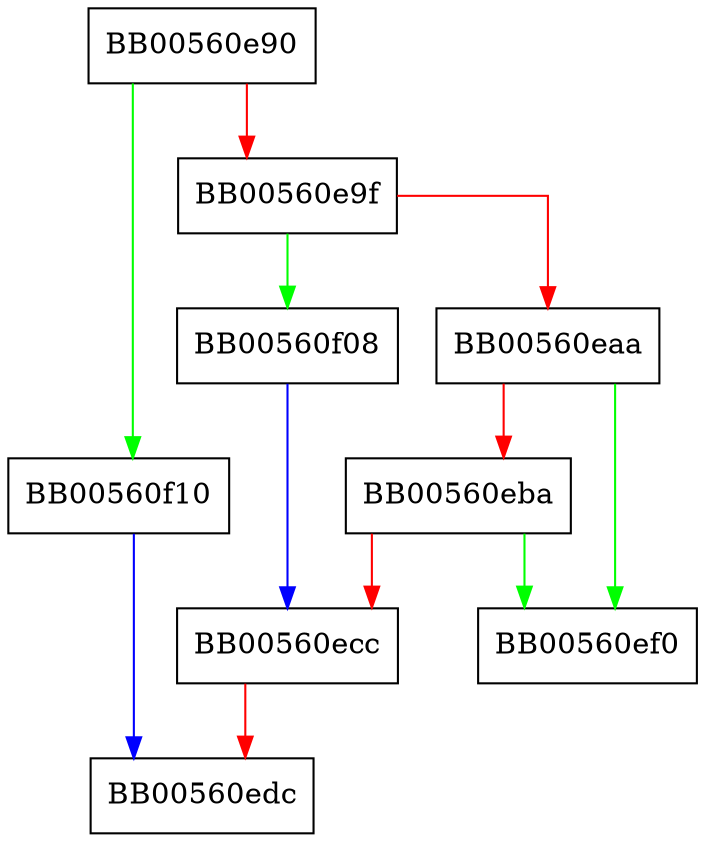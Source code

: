 digraph ossl_cmp_asn1_octet_string_set1_bytes {
  node [shape="box"];
  graph [splines=ortho];
  BB00560e90 -> BB00560f10 [color="green"];
  BB00560e90 -> BB00560e9f [color="red"];
  BB00560e9f -> BB00560f08 [color="green"];
  BB00560e9f -> BB00560eaa [color="red"];
  BB00560eaa -> BB00560ef0 [color="green"];
  BB00560eaa -> BB00560eba [color="red"];
  BB00560eba -> BB00560ef0 [color="green"];
  BB00560eba -> BB00560ecc [color="red"];
  BB00560ecc -> BB00560edc [color="red"];
  BB00560f08 -> BB00560ecc [color="blue"];
  BB00560f10 -> BB00560edc [color="blue"];
}